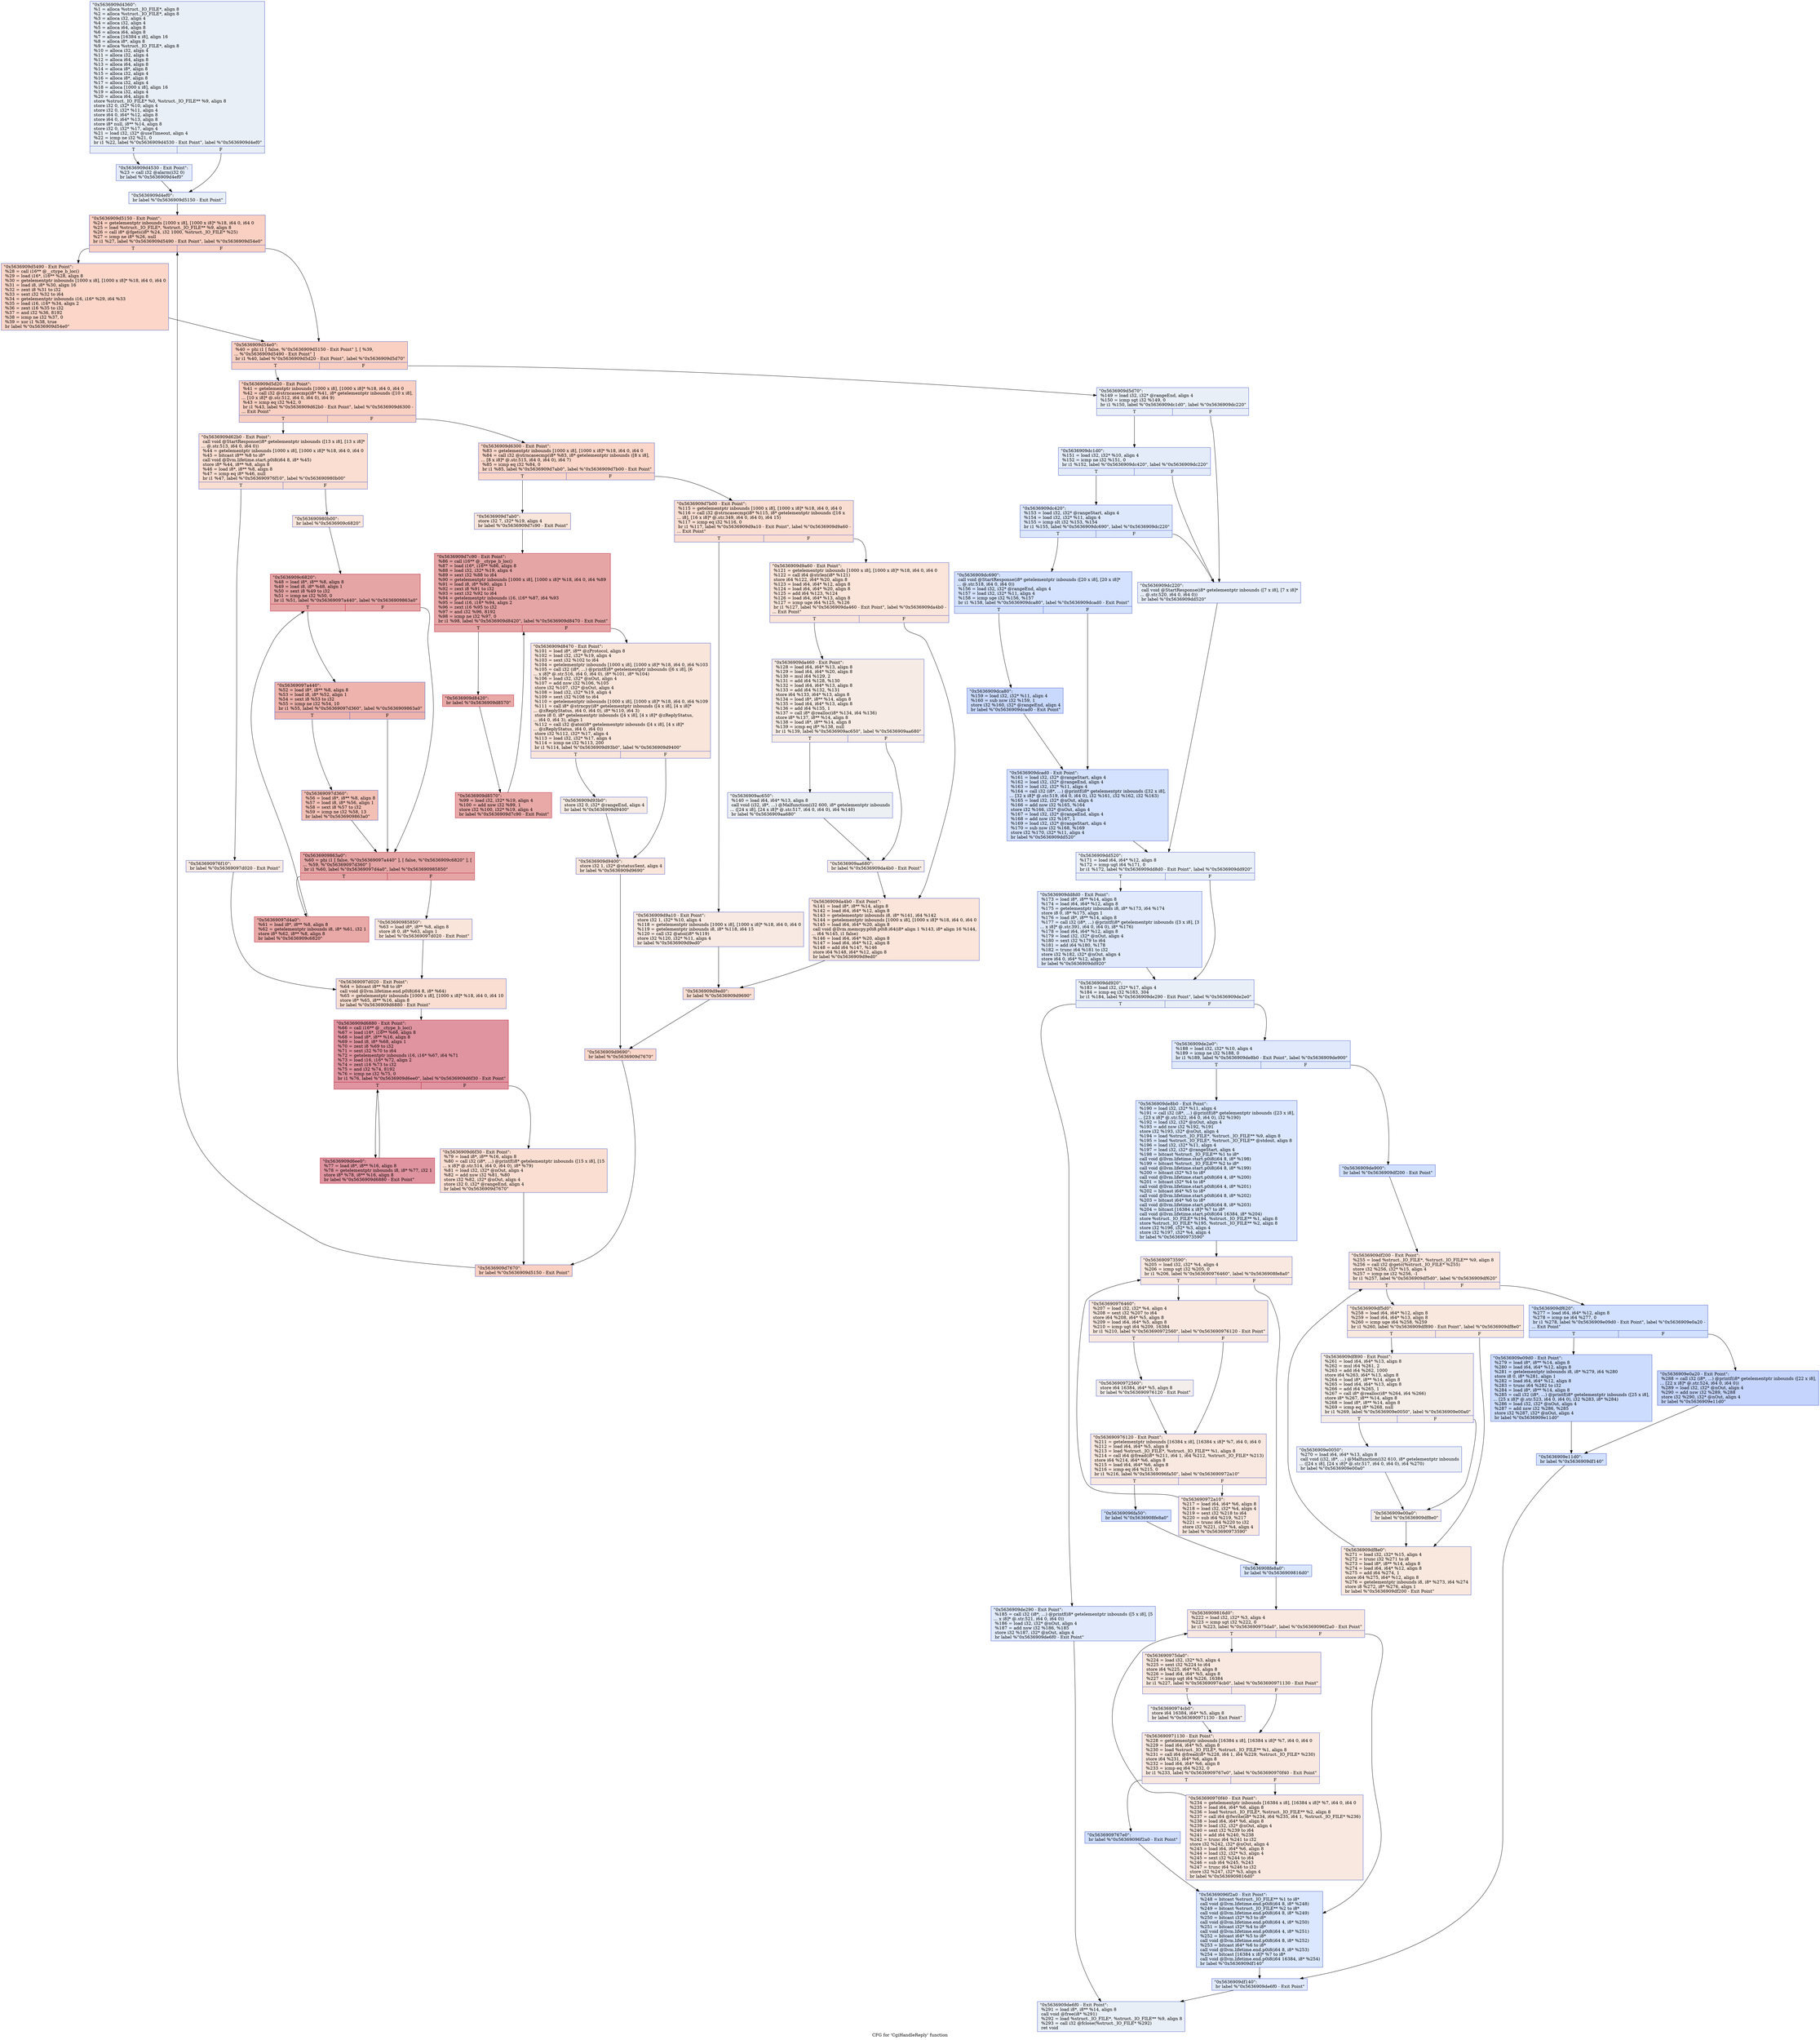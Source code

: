 digraph "CFG for 'CgiHandleReply' function" {
	label="CFG for 'CgiHandleReply' function";

	Node0x5636909d4360 [shape=record,color="#3d50c3ff", style=filled, fillcolor="#cedaeb70",label="{\"0x5636909d4360\":\l  %1 = alloca %struct._IO_FILE*, align 8\l  %2 = alloca %struct._IO_FILE*, align 8\l  %3 = alloca i32, align 4\l  %4 = alloca i32, align 4\l  %5 = alloca i64, align 8\l  %6 = alloca i64, align 8\l  %7 = alloca [16384 x i8], align 16\l  %8 = alloca i8*, align 8\l  %9 = alloca %struct._IO_FILE*, align 8\l  %10 = alloca i32, align 4\l  %11 = alloca i32, align 4\l  %12 = alloca i64, align 8\l  %13 = alloca i64, align 8\l  %14 = alloca i8*, align 8\l  %15 = alloca i32, align 4\l  %16 = alloca i8*, align 8\l  %17 = alloca i32, align 4\l  %18 = alloca [1000 x i8], align 16\l  %19 = alloca i32, align 4\l  %20 = alloca i64, align 8\l  store %struct._IO_FILE* %0, %struct._IO_FILE** %9, align 8\l  store i32 0, i32* %10, align 4\l  store i32 0, i32* %11, align 4\l  store i64 0, i64* %12, align 8\l  store i64 0, i64* %13, align 8\l  store i8* null, i8** %14, align 8\l  store i32 0, i32* %17, align 4\l  %21 = load i32, i32* @useTimeout, align 4\l  %22 = icmp ne i32 %21, 0\l  br i1 %22, label %\"0x5636909d4530 - Exit Point\", label %\"0x5636909d4ef0\"\l|{<s0>T|<s1>F}}"];
	Node0x5636909d4360:s0 -> Node0x5636909d4530;
	Node0x5636909d4360:s1 -> Node0x5636909d4ef0;
	Node0x5636909d4530 [shape=record,color="#3d50c3ff", style=filled, fillcolor="#c1d4f470",label="{\"0x5636909d4530 - Exit Point\":                    \l  %23 = call i32 @alarm(i32 0)\l  br label %\"0x5636909d4ef0\"\l}"];
	Node0x5636909d4530 -> Node0x5636909d4ef0;
	Node0x5636909d4ef0 [shape=record,color="#3d50c3ff", style=filled, fillcolor="#cedaeb70",label="{\"0x5636909d4ef0\":                                 \l  br label %\"0x5636909d5150 - Exit Point\"\l}"];
	Node0x5636909d4ef0 -> Node0x5636909d5150;
	Node0x5636909d5150 [shape=record,color="#3d50c3ff", style=filled, fillcolor="#f3947570",label="{\"0x5636909d5150 - Exit Point\":                    \l  %24 = getelementptr inbounds [1000 x i8], [1000 x i8]* %18, i64 0, i64 0\l  %25 = load %struct._IO_FILE*, %struct._IO_FILE** %9, align 8\l  %26 = call i8* @fgets(i8* %24, i32 1000, %struct._IO_FILE* %25)\l  %27 = icmp ne i8* %26, null\l  br i1 %27, label %\"0x5636909d5490 - Exit Point\", label %\"0x5636909d54e0\"\l|{<s0>T|<s1>F}}"];
	Node0x5636909d5150:s0 -> Node0x5636909d5490;
	Node0x5636909d5150:s1 -> Node0x5636909d54e0;
	Node0x5636909d5490 [shape=record,color="#3d50c3ff", style=filled, fillcolor="#f6a38570",label="{\"0x5636909d5490 - Exit Point\":                    \l  %28 = call i16** @__ctype_b_loc()\l  %29 = load i16*, i16** %28, align 8\l  %30 = getelementptr inbounds [1000 x i8], [1000 x i8]* %18, i64 0, i64 0\l  %31 = load i8, i8* %30, align 16\l  %32 = zext i8 %31 to i32\l  %33 = sext i32 %32 to i64\l  %34 = getelementptr inbounds i16, i16* %29, i64 %33\l  %35 = load i16, i16* %34, align 2\l  %36 = zext i16 %35 to i32\l  %37 = and i32 %36, 8192\l  %38 = icmp ne i32 %37, 0\l  %39 = xor i1 %38, true\l  br label %\"0x5636909d54e0\"\l}"];
	Node0x5636909d5490 -> Node0x5636909d54e0;
	Node0x5636909d54e0 [shape=record,color="#3d50c3ff", style=filled, fillcolor="#f3947570",label="{\"0x5636909d54e0\":                                 \l  %40 = phi i1 [ false, %\"0x5636909d5150 - Exit Point\" ], [ %39,\l... %\"0x5636909d5490 - Exit Point\" ]\l  br i1 %40, label %\"0x5636909d5d20 - Exit Point\", label %\"0x5636909d5d70\"\l|{<s0>T|<s1>F}}"];
	Node0x5636909d54e0:s0 -> Node0x5636909d5d20;
	Node0x5636909d54e0:s1 -> Node0x5636909d5d70;
	Node0x5636909d5d20 [shape=record,color="#3d50c3ff", style=filled, fillcolor="#f3947570",label="{\"0x5636909d5d20 - Exit Point\":                    \l  %41 = getelementptr inbounds [1000 x i8], [1000 x i8]* %18, i64 0, i64 0\l  %42 = call i32 @strncasecmp(i8* %41, i8* getelementptr inbounds ([10 x i8],\l... [10 x i8]* @.str.512, i64 0, i64 0), i64 9)\l  %43 = icmp eq i32 %42, 0\l  br i1 %43, label %\"0x5636909d62b0 - Exit Point\", label %\"0x5636909d6300 -\l... Exit Point\"\l|{<s0>T|<s1>F}}"];
	Node0x5636909d5d20:s0 -> Node0x5636909d62b0;
	Node0x5636909d5d20:s1 -> Node0x5636909d6300;
	Node0x5636909d62b0 [shape=record,color="#3d50c3ff", style=filled, fillcolor="#f7b59970",label="{\"0x5636909d62b0 - Exit Point\":                    \l  call void @StartResponse(i8* getelementptr inbounds ([13 x i8], [13 x i8]*\l... @.str.513, i64 0, i64 0))\l  %44 = getelementptr inbounds [1000 x i8], [1000 x i8]* %18, i64 0, i64 0\l  %45 = bitcast i8** %8 to i8*\l  call void @llvm.lifetime.start.p0i8(i64 8, i8* %45)\l  store i8* %44, i8** %8, align 8\l  %46 = load i8*, i8** %8, align 8\l  %47 = icmp eq i8* %46, null\l  br i1 %47, label %\"0x563690976f10\", label %\"0x563690980b00\"\l|{<s0>T|<s1>F}}"];
	Node0x5636909d62b0:s0 -> Node0x563690976f10;
	Node0x5636909d62b0:s1 -> Node0x563690980b00;
	Node0x563690976f10 [shape=record,color="#3d50c3ff", style=filled, fillcolor="#efcebd70",label="{\"0x563690976f10\":                                 \l  br label %\"0x56369097d020 - Exit Point\"\l}"];
	Node0x563690976f10 -> Node0x56369097d020;
	Node0x563690980b00 [shape=record,color="#3d50c3ff", style=filled, fillcolor="#f4c5ad70",label="{\"0x563690980b00\":                                 \l  br label %\"0x5636909c6820\"\l}"];
	Node0x563690980b00 -> Node0x5636909c6820;
	Node0x5636909c6820 [shape=record,color="#b70d28ff", style=filled, fillcolor="#c5333470",label="{\"0x5636909c6820\":                                 \l  %48 = load i8*, i8** %8, align 8\l  %49 = load i8, i8* %48, align 1\l  %50 = sext i8 %49 to i32\l  %51 = icmp ne i32 %50, 0\l  br i1 %51, label %\"0x56369097a440\", label %\"0x5636909863a0\"\l|{<s0>T|<s1>F}}"];
	Node0x5636909c6820:s0 -> Node0x56369097a440;
	Node0x5636909c6820:s1 -> Node0x5636909863a0;
	Node0x56369097a440 [shape=record,color="#3d50c3ff", style=filled, fillcolor="#d6524470",label="{\"0x56369097a440\":                                 \l  %52 = load i8*, i8** %8, align 8\l  %53 = load i8, i8* %52, align 1\l  %54 = sext i8 %53 to i32\l  %55 = icmp ne i32 %54, 10\l  br i1 %55, label %\"0x56369097d360\", label %\"0x5636909863a0\"\l|{<s0>T|<s1>F}}"];
	Node0x56369097a440:s0 -> Node0x56369097d360;
	Node0x56369097a440:s1 -> Node0x5636909863a0;
	Node0x56369097d360 [shape=record,color="#3d50c3ff", style=filled, fillcolor="#e5705870",label="{\"0x56369097d360\":                                 \l  %56 = load i8*, i8** %8, align 8\l  %57 = load i8, i8* %56, align 1\l  %58 = sext i8 %57 to i32\l  %59 = icmp ne i32 %58, 13\l  br label %\"0x5636909863a0\"\l}"];
	Node0x56369097d360 -> Node0x5636909863a0;
	Node0x5636909863a0 [shape=record,color="#b70d28ff", style=filled, fillcolor="#c5333470",label="{\"0x5636909863a0\":                                 \l  %60 = phi i1 [ false, %\"0x56369097a440\" ], [ false, %\"0x5636909c6820\" ], [\l... %59, %\"0x56369097d360\" ]\l  br i1 %60, label %\"0x56369097d4a0\", label %\"0x563690985850\"\l|{<s0>T|<s1>F}}"];
	Node0x5636909863a0:s0 -> Node0x56369097d4a0;
	Node0x5636909863a0:s1 -> Node0x563690985850;
	Node0x56369097d4a0 [shape=record,color="#b70d28ff", style=filled, fillcolor="#ca3b3770",label="{\"0x56369097d4a0\":                                 \l  %61 = load i8*, i8** %8, align 8\l  %62 = getelementptr inbounds i8, i8* %61, i32 1\l  store i8* %62, i8** %8, align 8\l  br label %\"0x5636909c6820\"\l}"];
	Node0x56369097d4a0 -> Node0x5636909c6820;
	Node0x563690985850 [shape=record,color="#3d50c3ff", style=filled, fillcolor="#f4c5ad70",label="{\"0x563690985850\":                                 \l  %63 = load i8*, i8** %8, align 8\l  store i8 0, i8* %63, align 1\l  br label %\"0x56369097d020 - Exit Point\"\l}"];
	Node0x563690985850 -> Node0x56369097d020;
	Node0x56369097d020 [shape=record,color="#3d50c3ff", style=filled, fillcolor="#f7b59970",label="{\"0x56369097d020 - Exit Point\":                    \l  %64 = bitcast i8** %8 to i8*\l  call void @llvm.lifetime.end.p0i8(i64 8, i8* %64)\l  %65 = getelementptr inbounds [1000 x i8], [1000 x i8]* %18, i64 0, i64 10\l  store i8* %65, i8** %16, align 8\l  br label %\"0x5636909d6880 - Exit Point\"\l}"];
	Node0x56369097d020 -> Node0x5636909d6880;
	Node0x5636909d6880 [shape=record,color="#b70d28ff", style=filled, fillcolor="#b70d2870",label="{\"0x5636909d6880 - Exit Point\":                    \l  %66 = call i16** @__ctype_b_loc()\l  %67 = load i16*, i16** %66, align 8\l  %68 = load i8*, i8** %16, align 8\l  %69 = load i8, i8* %68, align 1\l  %70 = zext i8 %69 to i32\l  %71 = sext i32 %70 to i64\l  %72 = getelementptr inbounds i16, i16* %67, i64 %71\l  %73 = load i16, i16* %72, align 2\l  %74 = zext i16 %73 to i32\l  %75 = and i32 %74, 8192\l  %76 = icmp ne i32 %75, 0\l  br i1 %76, label %\"0x5636909d6ee0\", label %\"0x5636909d6f30 - Exit Point\"\l|{<s0>T|<s1>F}}"];
	Node0x5636909d6880:s0 -> Node0x5636909d6ee0;
	Node0x5636909d6880:s1 -> Node0x5636909d6f30;
	Node0x5636909d6ee0 [shape=record,color="#b70d28ff", style=filled, fillcolor="#b70d2870",label="{\"0x5636909d6ee0\":                                 \l  %77 = load i8*, i8** %16, align 8\l  %78 = getelementptr inbounds i8, i8* %77, i32 1\l  store i8* %78, i8** %16, align 8\l  br label %\"0x5636909d6880 - Exit Point\"\l}"];
	Node0x5636909d6ee0 -> Node0x5636909d6880;
	Node0x5636909d6f30 [shape=record,color="#3d50c3ff", style=filled, fillcolor="#f7b59970",label="{\"0x5636909d6f30 - Exit Point\":                    \l  %79 = load i8*, i8** %16, align 8\l  %80 = call i32 (i8*, ...) @printf(i8* getelementptr inbounds ([15 x i8], [15\l... x i8]* @.str.514, i64 0, i64 0), i8* %79)\l  %81 = load i32, i32* @nOut, align 4\l  %82 = add nsw i32 %81, %80\l  store i32 %82, i32* @nOut, align 4\l  store i32 0, i32* @rangeEnd, align 4\l  br label %\"0x5636909d7670\"\l}"];
	Node0x5636909d6f30 -> Node0x5636909d7670;
	Node0x5636909d6300 [shape=record,color="#3d50c3ff", style=filled, fillcolor="#f6a38570",label="{\"0x5636909d6300 - Exit Point\":                    \l  %83 = getelementptr inbounds [1000 x i8], [1000 x i8]* %18, i64 0, i64 0\l  %84 = call i32 @strncasecmp(i8* %83, i8* getelementptr inbounds ([8 x i8],\l... [8 x i8]* @.str.515, i64 0, i64 0), i64 7)\l  %85 = icmp eq i32 %84, 0\l  br i1 %85, label %\"0x5636909d7ab0\", label %\"0x5636909d7b00 - Exit Point\"\l|{<s0>T|<s1>F}}"];
	Node0x5636909d6300:s0 -> Node0x5636909d7ab0;
	Node0x5636909d6300:s1 -> Node0x5636909d7b00;
	Node0x5636909d7ab0 [shape=record,color="#3d50c3ff", style=filled, fillcolor="#f4c5ad70",label="{\"0x5636909d7ab0\":                                 \l  store i32 7, i32* %19, align 4\l  br label %\"0x5636909d7c90 - Exit Point\"\l}"];
	Node0x5636909d7ab0 -> Node0x5636909d7c90;
	Node0x5636909d7c90 [shape=record,color="#b70d28ff", style=filled, fillcolor="#c5333470",label="{\"0x5636909d7c90 - Exit Point\":                    \l  %86 = call i16** @__ctype_b_loc()\l  %87 = load i16*, i16** %86, align 8\l  %88 = load i32, i32* %19, align 4\l  %89 = sext i32 %88 to i64\l  %90 = getelementptr inbounds [1000 x i8], [1000 x i8]* %18, i64 0, i64 %89\l  %91 = load i8, i8* %90, align 1\l  %92 = zext i8 %91 to i32\l  %93 = sext i32 %92 to i64\l  %94 = getelementptr inbounds i16, i16* %87, i64 %93\l  %95 = load i16, i16* %94, align 2\l  %96 = zext i16 %95 to i32\l  %97 = and i32 %96, 8192\l  %98 = icmp ne i32 %97, 0\l  br i1 %98, label %\"0x5636909d8420\", label %\"0x5636909d8470 - Exit Point\"\l|{<s0>T|<s1>F}}"];
	Node0x5636909d7c90:s0 -> Node0x5636909d8420;
	Node0x5636909d7c90:s1 -> Node0x5636909d8470;
	Node0x5636909d8420 [shape=record,color="#b70d28ff", style=filled, fillcolor="#ca3b3770",label="{\"0x5636909d8420\":                                 \l  br label %\"0x5636909d8570\"\l}"];
	Node0x5636909d8420 -> Node0x5636909d8570;
	Node0x5636909d8570 [shape=record,color="#b70d28ff", style=filled, fillcolor="#ca3b3770",label="{\"0x5636909d8570\":                                 \l  %99 = load i32, i32* %19, align 4\l  %100 = add nsw i32 %99, 1\l  store i32 %100, i32* %19, align 4\l  br label %\"0x5636909d7c90 - Exit Point\"\l}"];
	Node0x5636909d8570 -> Node0x5636909d7c90;
	Node0x5636909d8470 [shape=record,color="#3d50c3ff", style=filled, fillcolor="#f4c5ad70",label="{\"0x5636909d8470 - Exit Point\":                    \l  %101 = load i8*, i8** @zProtocol, align 8\l  %102 = load i32, i32* %19, align 4\l  %103 = sext i32 %102 to i64\l  %104 = getelementptr inbounds [1000 x i8], [1000 x i8]* %18, i64 0, i64 %103\l  %105 = call i32 (i8*, ...) @printf(i8* getelementptr inbounds ([6 x i8], [6\l... x i8]* @.str.516, i64 0, i64 0), i8* %101, i8* %104)\l  %106 = load i32, i32* @nOut, align 4\l  %107 = add nsw i32 %106, %105\l  store i32 %107, i32* @nOut, align 4\l  %108 = load i32, i32* %19, align 4\l  %109 = sext i32 %108 to i64\l  %110 = getelementptr inbounds [1000 x i8], [1000 x i8]* %18, i64 0, i64 %109\l  %111 = call i8* @strncpy(i8* getelementptr inbounds ([4 x i8], [4 x i8]*\l... @zReplyStatus, i64 0, i64 0), i8* %110, i64 3)\l  store i8 0, i8* getelementptr inbounds ([4 x i8], [4 x i8]* @zReplyStatus,\l... i64 0, i64 3), align 1\l  %112 = call i32 @atoi(i8* getelementptr inbounds ([4 x i8], [4 x i8]*\l... @zReplyStatus, i64 0, i64 0))\l  store i32 %112, i32* %17, align 4\l  %113 = load i32, i32* %17, align 4\l  %114 = icmp ne i32 %113, 200\l  br i1 %114, label %\"0x5636909d93b0\", label %\"0x5636909d9400\"\l|{<s0>T|<s1>F}}"];
	Node0x5636909d8470:s0 -> Node0x5636909d93b0;
	Node0x5636909d8470:s1 -> Node0x5636909d9400;
	Node0x5636909d93b0 [shape=record,color="#3d50c3ff", style=filled, fillcolor="#ecd3c570",label="{\"0x5636909d93b0\":                                 \l  store i32 0, i32* @rangeEnd, align 4\l  br label %\"0x5636909d9400\"\l}"];
	Node0x5636909d93b0 -> Node0x5636909d9400;
	Node0x5636909d9400 [shape=record,color="#3d50c3ff", style=filled, fillcolor="#f4c5ad70",label="{\"0x5636909d9400\":                                 \l  store i32 1, i32* @statusSent, align 4\l  br label %\"0x5636909d9690\"\l}"];
	Node0x5636909d9400 -> Node0x5636909d9690;
	Node0x5636909d7b00 [shape=record,color="#3d50c3ff", style=filled, fillcolor="#f7b59970",label="{\"0x5636909d7b00 - Exit Point\":                    \l  %115 = getelementptr inbounds [1000 x i8], [1000 x i8]* %18, i64 0, i64 0\l  %116 = call i32 @strncasecmp(i8* %115, i8* getelementptr inbounds ([16 x\l... i8], [16 x i8]* @.str.349, i64 0, i64 0), i64 15)\l  %117 = icmp eq i32 %116, 0\l  br i1 %117, label %\"0x5636909d9a10 - Exit Point\", label %\"0x5636909d9a60 -\l... Exit Point\"\l|{<s0>T|<s1>F}}"];
	Node0x5636909d7b00:s0 -> Node0x5636909d9a10;
	Node0x5636909d7b00:s1 -> Node0x5636909d9a60;
	Node0x5636909d9a10 [shape=record,color="#3d50c3ff", style=filled, fillcolor="#efcebd70",label="{\"0x5636909d9a10 - Exit Point\":                    \l  store i32 1, i32* %10, align 4\l  %118 = getelementptr inbounds [1000 x i8], [1000 x i8]* %18, i64 0, i64 0\l  %119 = getelementptr inbounds i8, i8* %118, i64 15\l  %120 = call i32 @atoi(i8* %119)\l  store i32 %120, i32* %11, align 4\l  br label %\"0x5636909d9ed0\"\l}"];
	Node0x5636909d9a10 -> Node0x5636909d9ed0;
	Node0x5636909d9a60 [shape=record,color="#3d50c3ff", style=filled, fillcolor="#f5c1a970",label="{\"0x5636909d9a60 - Exit Point\":                    \l  %121 = getelementptr inbounds [1000 x i8], [1000 x i8]* %18, i64 0, i64 0\l  %122 = call i64 @strlen(i8* %121)\l  store i64 %122, i64* %20, align 8\l  %123 = load i64, i64* %12, align 8\l  %124 = load i64, i64* %20, align 8\l  %125 = add i64 %123, %124\l  %126 = load i64, i64* %13, align 8\l  %127 = icmp uge i64 %125, %126\l  br i1 %127, label %\"0x5636909da460 - Exit Point\", label %\"0x5636909da4b0 -\l... Exit Point\"\l|{<s0>T|<s1>F}}"];
	Node0x5636909d9a60:s0 -> Node0x5636909da460;
	Node0x5636909d9a60:s1 -> Node0x5636909da4b0;
	Node0x5636909da460 [shape=record,color="#3d50c3ff", style=filled, fillcolor="#ecd3c570",label="{\"0x5636909da460 - Exit Point\":                    \l  %128 = load i64, i64* %13, align 8\l  %129 = load i64, i64* %20, align 8\l  %130 = mul i64 %129, 2\l  %131 = add i64 %128, %130\l  %132 = load i64, i64* %13, align 8\l  %133 = add i64 %132, %131\l  store i64 %133, i64* %13, align 8\l  %134 = load i8*, i8** %14, align 8\l  %135 = load i64, i64* %13, align 8\l  %136 = add i64 %135, 1\l  %137 = call i8* @realloc(i8* %134, i64 %136)\l  store i8* %137, i8** %14, align 8\l  %138 = load i8*, i8** %14, align 8\l  %139 = icmp eq i8* %138, null\l  br i1 %139, label %\"0x5636909ac650\", label %\"0x5636909aa680\"\l|{<s0>T|<s1>F}}"];
	Node0x5636909da460:s0 -> Node0x5636909ac650;
	Node0x5636909da460:s1 -> Node0x5636909aa680;
	Node0x5636909ac650 [shape=record,color="#3d50c3ff", style=filled, fillcolor="#d6dce470",label="{\"0x5636909ac650\":                                 \l  %140 = load i64, i64* %13, align 8\l  call void (i32, i8*, ...) @Malfunction(i32 600, i8* getelementptr inbounds\l... ([24 x i8], [24 x i8]* @.str.517, i64 0, i64 0), i64 %140)\l  br label %\"0x5636909aa680\"\l}"];
	Node0x5636909ac650 -> Node0x5636909aa680;
	Node0x5636909aa680 [shape=record,color="#3d50c3ff", style=filled, fillcolor="#ecd3c570",label="{\"0x5636909aa680\":                                 \l  br label %\"0x5636909da4b0 - Exit Point\"\l}"];
	Node0x5636909aa680 -> Node0x5636909da4b0;
	Node0x5636909da4b0 [shape=record,color="#3d50c3ff", style=filled, fillcolor="#f5c1a970",label="{\"0x5636909da4b0 - Exit Point\":                    \l  %141 = load i8*, i8** %14, align 8\l  %142 = load i64, i64* %12, align 8\l  %143 = getelementptr inbounds i8, i8* %141, i64 %142\l  %144 = getelementptr inbounds [1000 x i8], [1000 x i8]* %18, i64 0, i64 0\l  %145 = load i64, i64* %20, align 8\l  call void @llvm.memcpy.p0i8.p0i8.i64(i8* align 1 %143, i8* align 16 %144,\l... i64 %145, i1 false)\l  %146 = load i64, i64* %20, align 8\l  %147 = load i64, i64* %12, align 8\l  %148 = add i64 %147, %146\l  store i64 %148, i64* %12, align 8\l  br label %\"0x5636909d9ed0\"\l}"];
	Node0x5636909da4b0 -> Node0x5636909d9ed0;
	Node0x5636909d9ed0 [shape=record,color="#3d50c3ff", style=filled, fillcolor="#f7b59970",label="{\"0x5636909d9ed0\":                                 \l  br label %\"0x5636909d9690\"\l}"];
	Node0x5636909d9ed0 -> Node0x5636909d9690;
	Node0x5636909d9690 [shape=record,color="#3d50c3ff", style=filled, fillcolor="#f6a38570",label="{\"0x5636909d9690\":                                 \l  br label %\"0x5636909d7670\"\l}"];
	Node0x5636909d9690 -> Node0x5636909d7670;
	Node0x5636909d7670 [shape=record,color="#3d50c3ff", style=filled, fillcolor="#f3947570",label="{\"0x5636909d7670\":                                 \l  br label %\"0x5636909d5150 - Exit Point\"\l}"];
	Node0x5636909d7670 -> Node0x5636909d5150;
	Node0x5636909d5d70 [shape=record,color="#3d50c3ff", style=filled, fillcolor="#cedaeb70",label="{\"0x5636909d5d70\":                                 \l  %149 = load i32, i32* @rangeEnd, align 4\l  %150 = icmp sgt i32 %149, 0\l  br i1 %150, label %\"0x5636909dc1d0\", label %\"0x5636909dc220\"\l|{<s0>T|<s1>F}}"];
	Node0x5636909d5d70:s0 -> Node0x5636909dc1d0;
	Node0x5636909d5d70:s1 -> Node0x5636909dc220;
	Node0x5636909dc1d0 [shape=record,color="#3d50c3ff", style=filled, fillcolor="#c1d4f470",label="{\"0x5636909dc1d0\":                                 \l  %151 = load i32, i32* %10, align 4\l  %152 = icmp ne i32 %151, 0\l  br i1 %152, label %\"0x5636909dc420\", label %\"0x5636909dc220\"\l|{<s0>T|<s1>F}}"];
	Node0x5636909dc1d0:s0 -> Node0x5636909dc420;
	Node0x5636909dc1d0:s1 -> Node0x5636909dc220;
	Node0x5636909dc420 [shape=record,color="#3d50c3ff", style=filled, fillcolor="#b2ccfb70",label="{\"0x5636909dc420\":                                 \l  %153 = load i32, i32* @rangeStart, align 4\l  %154 = load i32, i32* %11, align 4\l  %155 = icmp slt i32 %153, %154\l  br i1 %155, label %\"0x5636909dc690\", label %\"0x5636909dc220\"\l|{<s0>T|<s1>F}}"];
	Node0x5636909dc420:s0 -> Node0x5636909dc690;
	Node0x5636909dc420:s1 -> Node0x5636909dc220;
	Node0x5636909dc690 [shape=record,color="#3d50c3ff", style=filled, fillcolor="#9ebeff70",label="{\"0x5636909dc690\":                                 \l  call void @StartResponse(i8* getelementptr inbounds ([20 x i8], [20 x i8]*\l... @.str.518, i64 0, i64 0))\l  %156 = load i32, i32* @rangeEnd, align 4\l  %157 = load i32, i32* %11, align 4\l  %158 = icmp sge i32 %156, %157\l  br i1 %158, label %\"0x5636909dca80\", label %\"0x5636909dcad0 - Exit Point\"\l|{<s0>T|<s1>F}}"];
	Node0x5636909dc690:s0 -> Node0x5636909dca80;
	Node0x5636909dc690:s1 -> Node0x5636909dcad0;
	Node0x5636909dca80 [shape=record,color="#3d50c3ff", style=filled, fillcolor="#85a8fc70",label="{\"0x5636909dca80\":                                 \l  %159 = load i32, i32* %11, align 4\l  %160 = sub nsw i32 %159, 1\l  store i32 %160, i32* @rangeEnd, align 4\l  br label %\"0x5636909dcad0 - Exit Point\"\l}"];
	Node0x5636909dca80 -> Node0x5636909dcad0;
	Node0x5636909dcad0 [shape=record,color="#3d50c3ff", style=filled, fillcolor="#9ebeff70",label="{\"0x5636909dcad0 - Exit Point\":                    \l  %161 = load i32, i32* @rangeStart, align 4\l  %162 = load i32, i32* @rangeEnd, align 4\l  %163 = load i32, i32* %11, align 4\l  %164 = call i32 (i8*, ...) @printf(i8* getelementptr inbounds ([32 x i8],\l... [32 x i8]* @.str.519, i64 0, i64 0), i32 %161, i32 %162, i32 %163)\l  %165 = load i32, i32* @nOut, align 4\l  %166 = add nsw i32 %165, %164\l  store i32 %166, i32* @nOut, align 4\l  %167 = load i32, i32* @rangeEnd, align 4\l  %168 = add nsw i32 %167, 1\l  %169 = load i32, i32* @rangeStart, align 4\l  %170 = sub nsw i32 %168, %169\l  store i32 %170, i32* %11, align 4\l  br label %\"0x5636909dd520\"\l}"];
	Node0x5636909dcad0 -> Node0x5636909dd520;
	Node0x5636909dc220 [shape=record,color="#3d50c3ff", style=filled, fillcolor="#c7d7f070",label="{\"0x5636909dc220\":                                 \l  call void @StartResponse(i8* getelementptr inbounds ([7 x i8], [7 x i8]*\l... @.str.520, i64 0, i64 0))\l  br label %\"0x5636909dd520\"\l}"];
	Node0x5636909dc220 -> Node0x5636909dd520;
	Node0x5636909dd520 [shape=record,color="#3d50c3ff", style=filled, fillcolor="#cedaeb70",label="{\"0x5636909dd520\":                                 \l  %171 = load i64, i64* %12, align 8\l  %172 = icmp ugt i64 %171, 0\l  br i1 %172, label %\"0x5636909dd8d0 - Exit Point\", label %\"0x5636909dd920\"\l|{<s0>T|<s1>F}}"];
	Node0x5636909dd520:s0 -> Node0x5636909dd8d0;
	Node0x5636909dd520:s1 -> Node0x5636909dd920;
	Node0x5636909dd8d0 [shape=record,color="#3d50c3ff", style=filled, fillcolor="#b9d0f970",label="{\"0x5636909dd8d0 - Exit Point\":                    \l  %173 = load i8*, i8** %14, align 8\l  %174 = load i64, i64* %12, align 8\l  %175 = getelementptr inbounds i8, i8* %173, i64 %174\l  store i8 0, i8* %175, align 1\l  %176 = load i8*, i8** %14, align 8\l  %177 = call i32 (i8*, ...) @printf(i8* getelementptr inbounds ([3 x i8], [3\l... x i8]* @.str.391, i64 0, i64 0), i8* %176)\l  %178 = load i64, i64* %12, align 8\l  %179 = load i32, i32* @nOut, align 4\l  %180 = sext i32 %179 to i64\l  %181 = add i64 %180, %178\l  %182 = trunc i64 %181 to i32\l  store i32 %182, i32* @nOut, align 4\l  store i64 0, i64* %12, align 8\l  br label %\"0x5636909dd920\"\l}"];
	Node0x5636909dd8d0 -> Node0x5636909dd920;
	Node0x5636909dd920 [shape=record,color="#3d50c3ff", style=filled, fillcolor="#cedaeb70",label="{\"0x5636909dd920\":                                 \l  %183 = load i32, i32* %17, align 4\l  %184 = icmp eq i32 %183, 304\l  br i1 %184, label %\"0x5636909de290 - Exit Point\", label %\"0x5636909de2e0\"\l|{<s0>T|<s1>F}}"];
	Node0x5636909dd920:s0 -> Node0x5636909de290;
	Node0x5636909dd920:s1 -> Node0x5636909de2e0;
	Node0x5636909de290 [shape=record,color="#3d50c3ff", style=filled, fillcolor="#b9d0f970",label="{\"0x5636909de290 - Exit Point\":                    \l  %185 = call i32 (i8*, ...) @printf(i8* getelementptr inbounds ([5 x i8], [5\l... x i8]* @.str.521, i64 0, i64 0))\l  %186 = load i32, i32* @nOut, align 4\l  %187 = add nsw i32 %186, %185\l  store i32 %187, i32* @nOut, align 4\l  br label %\"0x5636909de6f0 - Exit Point\"\l}"];
	Node0x5636909de290 -> Node0x5636909de6f0;
	Node0x5636909de2e0 [shape=record,color="#3d50c3ff", style=filled, fillcolor="#b9d0f970",label="{\"0x5636909de2e0\":                                 \l  %188 = load i32, i32* %10, align 4\l  %189 = icmp ne i32 %188, 0\l  br i1 %189, label %\"0x5636909de8b0 - Exit Point\", label %\"0x5636909de900\"\l|{<s0>T|<s1>F}}"];
	Node0x5636909de2e0:s0 -> Node0x5636909de8b0;
	Node0x5636909de2e0:s1 -> Node0x5636909de900;
	Node0x5636909de8b0 [shape=record,color="#3d50c3ff", style=filled, fillcolor="#abc8fd70",label="{\"0x5636909de8b0 - Exit Point\":                    \l  %190 = load i32, i32* %11, align 4\l  %191 = call i32 (i8*, ...) @printf(i8* getelementptr inbounds ([23 x i8],\l... [23 x i8]* @.str.522, i64 0, i64 0), i32 %190)\l  %192 = load i32, i32* @nOut, align 4\l  %193 = add nsw i32 %192, %191\l  store i32 %193, i32* @nOut, align 4\l  %194 = load %struct._IO_FILE*, %struct._IO_FILE** %9, align 8\l  %195 = load %struct._IO_FILE*, %struct._IO_FILE** @stdout, align 8\l  %196 = load i32, i32* %11, align 4\l  %197 = load i32, i32* @rangeStart, align 4\l  %198 = bitcast %struct._IO_FILE** %1 to i8*\l  call void @llvm.lifetime.start.p0i8(i64 8, i8* %198)\l  %199 = bitcast %struct._IO_FILE** %2 to i8*\l  call void @llvm.lifetime.start.p0i8(i64 8, i8* %199)\l  %200 = bitcast i32* %3 to i8*\l  call void @llvm.lifetime.start.p0i8(i64 4, i8* %200)\l  %201 = bitcast i32* %4 to i8*\l  call void @llvm.lifetime.start.p0i8(i64 4, i8* %201)\l  %202 = bitcast i64* %5 to i8*\l  call void @llvm.lifetime.start.p0i8(i64 8, i8* %202)\l  %203 = bitcast i64* %6 to i8*\l  call void @llvm.lifetime.start.p0i8(i64 8, i8* %203)\l  %204 = bitcast [16384 x i8]* %7 to i8*\l  call void @llvm.lifetime.start.p0i8(i64 16384, i8* %204)\l  store %struct._IO_FILE* %194, %struct._IO_FILE** %1, align 8\l  store %struct._IO_FILE* %195, %struct._IO_FILE** %2, align 8\l  store i32 %196, i32* %3, align 4\l  store i32 %197, i32* %4, align 4\l  br label %\"0x563690973590\"\l}"];
	Node0x5636909de8b0 -> Node0x563690973590;
	Node0x563690973590 [shape=record,color="#3d50c3ff", style=filled, fillcolor="#f1ccb870",label="{\"0x563690973590\":                                 \l  %205 = load i32, i32* %4, align 4\l  %206 = icmp sgt i32 %205, 0\l  br i1 %206, label %\"0x563690976460\", label %\"0x5636908fe8a0\"\l|{<s0>T|<s1>F}}"];
	Node0x563690973590:s0 -> Node0x563690976460;
	Node0x563690973590:s1 -> Node0x5636908fe8a0;
	Node0x563690976460 [shape=record,color="#3d50c3ff", style=filled, fillcolor="#f1ccb870",label="{\"0x563690976460\":                                 \l  %207 = load i32, i32* %4, align 4\l  %208 = sext i32 %207 to i64\l  store i64 %208, i64* %5, align 8\l  %209 = load i64, i64* %5, align 8\l  %210 = icmp ugt i64 %209, 16384\l  br i1 %210, label %\"0x563690972560\", label %\"0x563690976120 - Exit Point\"\l|{<s0>T|<s1>F}}"];
	Node0x563690976460:s0 -> Node0x563690972560;
	Node0x563690976460:s1 -> Node0x563690976120;
	Node0x563690972560 [shape=record,color="#3d50c3ff", style=filled, fillcolor="#e3d9d370",label="{\"0x563690972560\":                                 \l  store i64 16384, i64* %5, align 8\l  br label %\"0x563690976120 - Exit Point\"\l}"];
	Node0x563690972560 -> Node0x563690976120;
	Node0x563690976120 [shape=record,color="#3d50c3ff", style=filled, fillcolor="#f1ccb870",label="{\"0x563690976120 - Exit Point\":                    \l  %211 = getelementptr inbounds [16384 x i8], [16384 x i8]* %7, i64 0, i64 0\l  %212 = load i64, i64* %5, align 8\l  %213 = load %struct._IO_FILE*, %struct._IO_FILE** %1, align 8\l  %214 = call i64 @fread(i8* %211, i64 1, i64 %212, %struct._IO_FILE* %213)\l  store i64 %214, i64* %6, align 8\l  %215 = load i64, i64* %6, align 8\l  %216 = icmp eq i64 %215, 0\l  br i1 %216, label %\"0x56369096fa50\", label %\"0x563690972a10\"\l|{<s0>T|<s1>F}}"];
	Node0x563690976120:s0 -> Node0x56369096fa50;
	Node0x563690976120:s1 -> Node0x563690972a10;
	Node0x56369096fa50 [shape=record,color="#3d50c3ff", style=filled, fillcolor="#93b5fe70",label="{\"0x56369096fa50\":                                 \l  br label %\"0x5636908fe8a0\"\l}"];
	Node0x56369096fa50 -> Node0x5636908fe8a0;
	Node0x563690972a10 [shape=record,color="#3d50c3ff", style=filled, fillcolor="#f1ccb870",label="{\"0x563690972a10\":                                 \l  %217 = load i64, i64* %6, align 8\l  %218 = load i32, i32* %4, align 4\l  %219 = sext i32 %218 to i64\l  %220 = sub i64 %219, %217\l  %221 = trunc i64 %220 to i32\l  store i32 %221, i32* %4, align 4\l  br label %\"0x563690973590\"\l}"];
	Node0x563690972a10 -> Node0x563690973590;
	Node0x5636908fe8a0 [shape=record,color="#3d50c3ff", style=filled, fillcolor="#abc8fd70",label="{\"0x5636908fe8a0\":                                 \l  br label %\"0x5636909816d0\"\l}"];
	Node0x5636908fe8a0 -> Node0x5636909816d0;
	Node0x5636909816d0 [shape=record,color="#3d50c3ff", style=filled, fillcolor="#f1ccb870",label="{\"0x5636909816d0\":                                 \l  %222 = load i32, i32* %3, align 4\l  %223 = icmp sgt i32 %222, 0\l  br i1 %223, label %\"0x563690975da0\", label %\"0x56369096f2a0 - Exit Point\"\l|{<s0>T|<s1>F}}"];
	Node0x5636909816d0:s0 -> Node0x563690975da0;
	Node0x5636909816d0:s1 -> Node0x56369096f2a0;
	Node0x563690975da0 [shape=record,color="#3d50c3ff", style=filled, fillcolor="#f1ccb870",label="{\"0x563690975da0\":                                 \l  %224 = load i32, i32* %3, align 4\l  %225 = sext i32 %224 to i64\l  store i64 %225, i64* %5, align 8\l  %226 = load i64, i64* %5, align 8\l  %227 = icmp ugt i64 %226, 16384\l  br i1 %227, label %\"0x563690974cb0\", label %\"0x563690971130 - Exit Point\"\l|{<s0>T|<s1>F}}"];
	Node0x563690975da0:s0 -> Node0x563690974cb0;
	Node0x563690975da0:s1 -> Node0x563690971130;
	Node0x563690974cb0 [shape=record,color="#3d50c3ff", style=filled, fillcolor="#e3d9d370",label="{\"0x563690974cb0\":                                 \l  store i64 16384, i64* %5, align 8\l  br label %\"0x563690971130 - Exit Point\"\l}"];
	Node0x563690974cb0 -> Node0x563690971130;
	Node0x563690971130 [shape=record,color="#3d50c3ff", style=filled, fillcolor="#f1ccb870",label="{\"0x563690971130 - Exit Point\":                    \l  %228 = getelementptr inbounds [16384 x i8], [16384 x i8]* %7, i64 0, i64 0\l  %229 = load i64, i64* %5, align 8\l  %230 = load %struct._IO_FILE*, %struct._IO_FILE** %1, align 8\l  %231 = call i64 @fread(i8* %228, i64 1, i64 %229, %struct._IO_FILE* %230)\l  store i64 %231, i64* %6, align 8\l  %232 = load i64, i64* %6, align 8\l  %233 = icmp eq i64 %232, 0\l  br i1 %233, label %\"0x5636909767e0\", label %\"0x563690970f40 - Exit Point\"\l|{<s0>T|<s1>F}}"];
	Node0x563690971130:s0 -> Node0x5636909767e0;
	Node0x563690971130:s1 -> Node0x563690970f40;
	Node0x5636909767e0 [shape=record,color="#3d50c3ff", style=filled, fillcolor="#93b5fe70",label="{\"0x5636909767e0\":                                 \l  br label %\"0x56369096f2a0 - Exit Point\"\l}"];
	Node0x5636909767e0 -> Node0x56369096f2a0;
	Node0x563690970f40 [shape=record,color="#3d50c3ff", style=filled, fillcolor="#f1ccb870",label="{\"0x563690970f40 - Exit Point\":                    \l  %234 = getelementptr inbounds [16384 x i8], [16384 x i8]* %7, i64 0, i64 0\l  %235 = load i64, i64* %6, align 8\l  %236 = load %struct._IO_FILE*, %struct._IO_FILE** %2, align 8\l  %237 = call i64 @fwrite(i8* %234, i64 %235, i64 1, %struct._IO_FILE* %236)\l  %238 = load i64, i64* %6, align 8\l  %239 = load i32, i32* @nOut, align 4\l  %240 = sext i32 %239 to i64\l  %241 = add i64 %240, %238\l  %242 = trunc i64 %241 to i32\l  store i32 %242, i32* @nOut, align 4\l  %243 = load i64, i64* %6, align 8\l  %244 = load i32, i32* %3, align 4\l  %245 = sext i32 %244 to i64\l  %246 = sub i64 %245, %243\l  %247 = trunc i64 %246 to i32\l  store i32 %247, i32* %3, align 4\l  br label %\"0x5636909816d0\"\l}"];
	Node0x563690970f40 -> Node0x5636909816d0;
	Node0x56369096f2a0 [shape=record,color="#3d50c3ff", style=filled, fillcolor="#abc8fd70",label="{\"0x56369096f2a0 - Exit Point\":                    \l  %248 = bitcast %struct._IO_FILE** %1 to i8*\l  call void @llvm.lifetime.end.p0i8(i64 8, i8* %248)\l  %249 = bitcast %struct._IO_FILE** %2 to i8*\l  call void @llvm.lifetime.end.p0i8(i64 8, i8* %249)\l  %250 = bitcast i32* %3 to i8*\l  call void @llvm.lifetime.end.p0i8(i64 4, i8* %250)\l  %251 = bitcast i32* %4 to i8*\l  call void @llvm.lifetime.end.p0i8(i64 4, i8* %251)\l  %252 = bitcast i64* %5 to i8*\l  call void @llvm.lifetime.end.p0i8(i64 8, i8* %252)\l  %253 = bitcast i64* %6 to i8*\l  call void @llvm.lifetime.end.p0i8(i64 8, i8* %253)\l  %254 = bitcast [16384 x i8]* %7 to i8*\l  call void @llvm.lifetime.end.p0i8(i64 16384, i8* %254)\l  br label %\"0x5636909df140\"\l}"];
	Node0x56369096f2a0 -> Node0x5636909df140;
	Node0x5636909de900 [shape=record,color="#3d50c3ff", style=filled, fillcolor="#9abbff70",label="{\"0x5636909de900\":                                 \l  br label %\"0x5636909df200 - Exit Point\"\l}"];
	Node0x5636909de900 -> Node0x5636909df200;
	Node0x5636909df200 [shape=record,color="#3d50c3ff", style=filled, fillcolor="#f3c7b170",label="{\"0x5636909df200 - Exit Point\":                    \l  %255 = load %struct._IO_FILE*, %struct._IO_FILE** %9, align 8\l  %256 = call i32 @getc(%struct._IO_FILE* %255)\l  store i32 %256, i32* %15, align 4\l  %257 = icmp ne i32 %256, -1\l  br i1 %257, label %\"0x5636909df5d0\", label %\"0x5636909df620\"\l|{<s0>T|<s1>F}}"];
	Node0x5636909df200:s0 -> Node0x5636909df5d0;
	Node0x5636909df200:s1 -> Node0x5636909df620;
	Node0x5636909df5d0 [shape=record,color="#3d50c3ff", style=filled, fillcolor="#f2cab570",label="{\"0x5636909df5d0\":                                 \l  %258 = load i64, i64* %12, align 8\l  %259 = load i64, i64* %13, align 8\l  %260 = icmp uge i64 %258, %259\l  br i1 %260, label %\"0x5636909df890 - Exit Point\", label %\"0x5636909df8e0\"\l|{<s0>T|<s1>F}}"];
	Node0x5636909df5d0:s0 -> Node0x5636909df890;
	Node0x5636909df5d0:s1 -> Node0x5636909df8e0;
	Node0x5636909df890 [shape=record,color="#3d50c3ff", style=filled, fillcolor="#e8d6cc70",label="{\"0x5636909df890 - Exit Point\":                    \l  %261 = load i64, i64* %13, align 8\l  %262 = mul i64 %261, 2\l  %263 = add i64 %262, 1000\l  store i64 %263, i64* %13, align 8\l  %264 = load i8*, i8** %14, align 8\l  %265 = load i64, i64* %13, align 8\l  %266 = add i64 %265, 1\l  %267 = call i8* @realloc(i8* %264, i64 %266)\l  store i8* %267, i8** %14, align 8\l  %268 = load i8*, i8** %14, align 8\l  %269 = icmp eq i8* %268, null\l  br i1 %269, label %\"0x5636909e0050\", label %\"0x5636909e00a0\"\l|{<s0>T|<s1>F}}"];
	Node0x5636909df890:s0 -> Node0x5636909e0050;
	Node0x5636909df890:s1 -> Node0x5636909e00a0;
	Node0x5636909e0050 [shape=record,color="#3d50c3ff", style=filled, fillcolor="#d1dae970",label="{\"0x5636909e0050\":                                 \l  %270 = load i64, i64* %13, align 8\l  call void (i32, i8*, ...) @Malfunction(i32 610, i8* getelementptr inbounds\l... ([24 x i8], [24 x i8]* @.str.517, i64 0, i64 0), i64 %270)\l  br label %\"0x5636909e00a0\"\l}"];
	Node0x5636909e0050 -> Node0x5636909e00a0;
	Node0x5636909e00a0 [shape=record,color="#3d50c3ff", style=filled, fillcolor="#e8d6cc70",label="{\"0x5636909e00a0\":                                 \l  br label %\"0x5636909df8e0\"\l}"];
	Node0x5636909e00a0 -> Node0x5636909df8e0;
	Node0x5636909df8e0 [shape=record,color="#3d50c3ff", style=filled, fillcolor="#f2cab570",label="{\"0x5636909df8e0\":                                 \l  %271 = load i32, i32* %15, align 4\l  %272 = trunc i32 %271 to i8\l  %273 = load i8*, i8** %14, align 8\l  %274 = load i64, i64* %12, align 8\l  %275 = add i64 %274, 1\l  store i64 %275, i64* %12, align 8\l  %276 = getelementptr inbounds i8, i8* %273, i64 %274\l  store i8 %272, i8* %276, align 1\l  br label %\"0x5636909df200 - Exit Point\"\l}"];
	Node0x5636909df8e0 -> Node0x5636909df200;
	Node0x5636909df620 [shape=record,color="#3d50c3ff", style=filled, fillcolor="#9abbff70",label="{\"0x5636909df620\":                                 \l  %277 = load i64, i64* %12, align 8\l  %278 = icmp ne i64 %277, 0\l  br i1 %278, label %\"0x5636909e09d0 - Exit Point\", label %\"0x5636909e0a20 -\l... Exit Point\"\l|{<s0>T|<s1>F}}"];
	Node0x5636909df620:s0 -> Node0x5636909e09d0;
	Node0x5636909df620:s1 -> Node0x5636909e0a20;
	Node0x5636909e09d0 [shape=record,color="#3d50c3ff", style=filled, fillcolor="#8caffe70",label="{\"0x5636909e09d0 - Exit Point\":                    \l  %279 = load i8*, i8** %14, align 8\l  %280 = load i64, i64* %12, align 8\l  %281 = getelementptr inbounds i8, i8* %279, i64 %280\l  store i8 0, i8* %281, align 1\l  %282 = load i64, i64* %12, align 8\l  %283 = trunc i64 %282 to i32\l  %284 = load i8*, i8** %14, align 8\l  %285 = call i32 (i8*, ...) @printf(i8* getelementptr inbounds ([25 x i8],\l... [25 x i8]* @.str.523, i64 0, i64 0), i32 %283, i8* %284)\l  %286 = load i32, i32* @nOut, align 4\l  %287 = add nsw i32 %286, %285\l  store i32 %287, i32* @nOut, align 4\l  br label %\"0x5636909e11d0\"\l}"];
	Node0x5636909e09d0 -> Node0x5636909e11d0;
	Node0x5636909e0a20 [shape=record,color="#3d50c3ff", style=filled, fillcolor="#7a9df870",label="{\"0x5636909e0a20 - Exit Point\":                    \l  %288 = call i32 (i8*, ...) @printf(i8* getelementptr inbounds ([22 x i8],\l... [22 x i8]* @.str.524, i64 0, i64 0))\l  %289 = load i32, i32* @nOut, align 4\l  %290 = add nsw i32 %289, %288\l  store i32 %290, i32* @nOut, align 4\l  br label %\"0x5636909e11d0\"\l}"];
	Node0x5636909e0a20 -> Node0x5636909e11d0;
	Node0x5636909e11d0 [shape=record,color="#3d50c3ff", style=filled, fillcolor="#9abbff70",label="{\"0x5636909e11d0\":                                 \l  br label %\"0x5636909df140\"\l}"];
	Node0x5636909e11d0 -> Node0x5636909df140;
	Node0x5636909df140 [shape=record,color="#3d50c3ff", style=filled, fillcolor="#b9d0f970",label="{\"0x5636909df140\":                                 \l  br label %\"0x5636909de6f0 - Exit Point\"\l}"];
	Node0x5636909df140 -> Node0x5636909de6f0;
	Node0x5636909de6f0 [shape=record,color="#3d50c3ff", style=filled, fillcolor="#cedaeb70",label="{\"0x5636909de6f0 - Exit Point\":                    \l  %291 = load i8*, i8** %14, align 8\l  call void @free(i8* %291)\l  %292 = load %struct._IO_FILE*, %struct._IO_FILE** %9, align 8\l  %293 = call i32 @fclose(%struct._IO_FILE* %292)\l  ret void\l}"];
}
